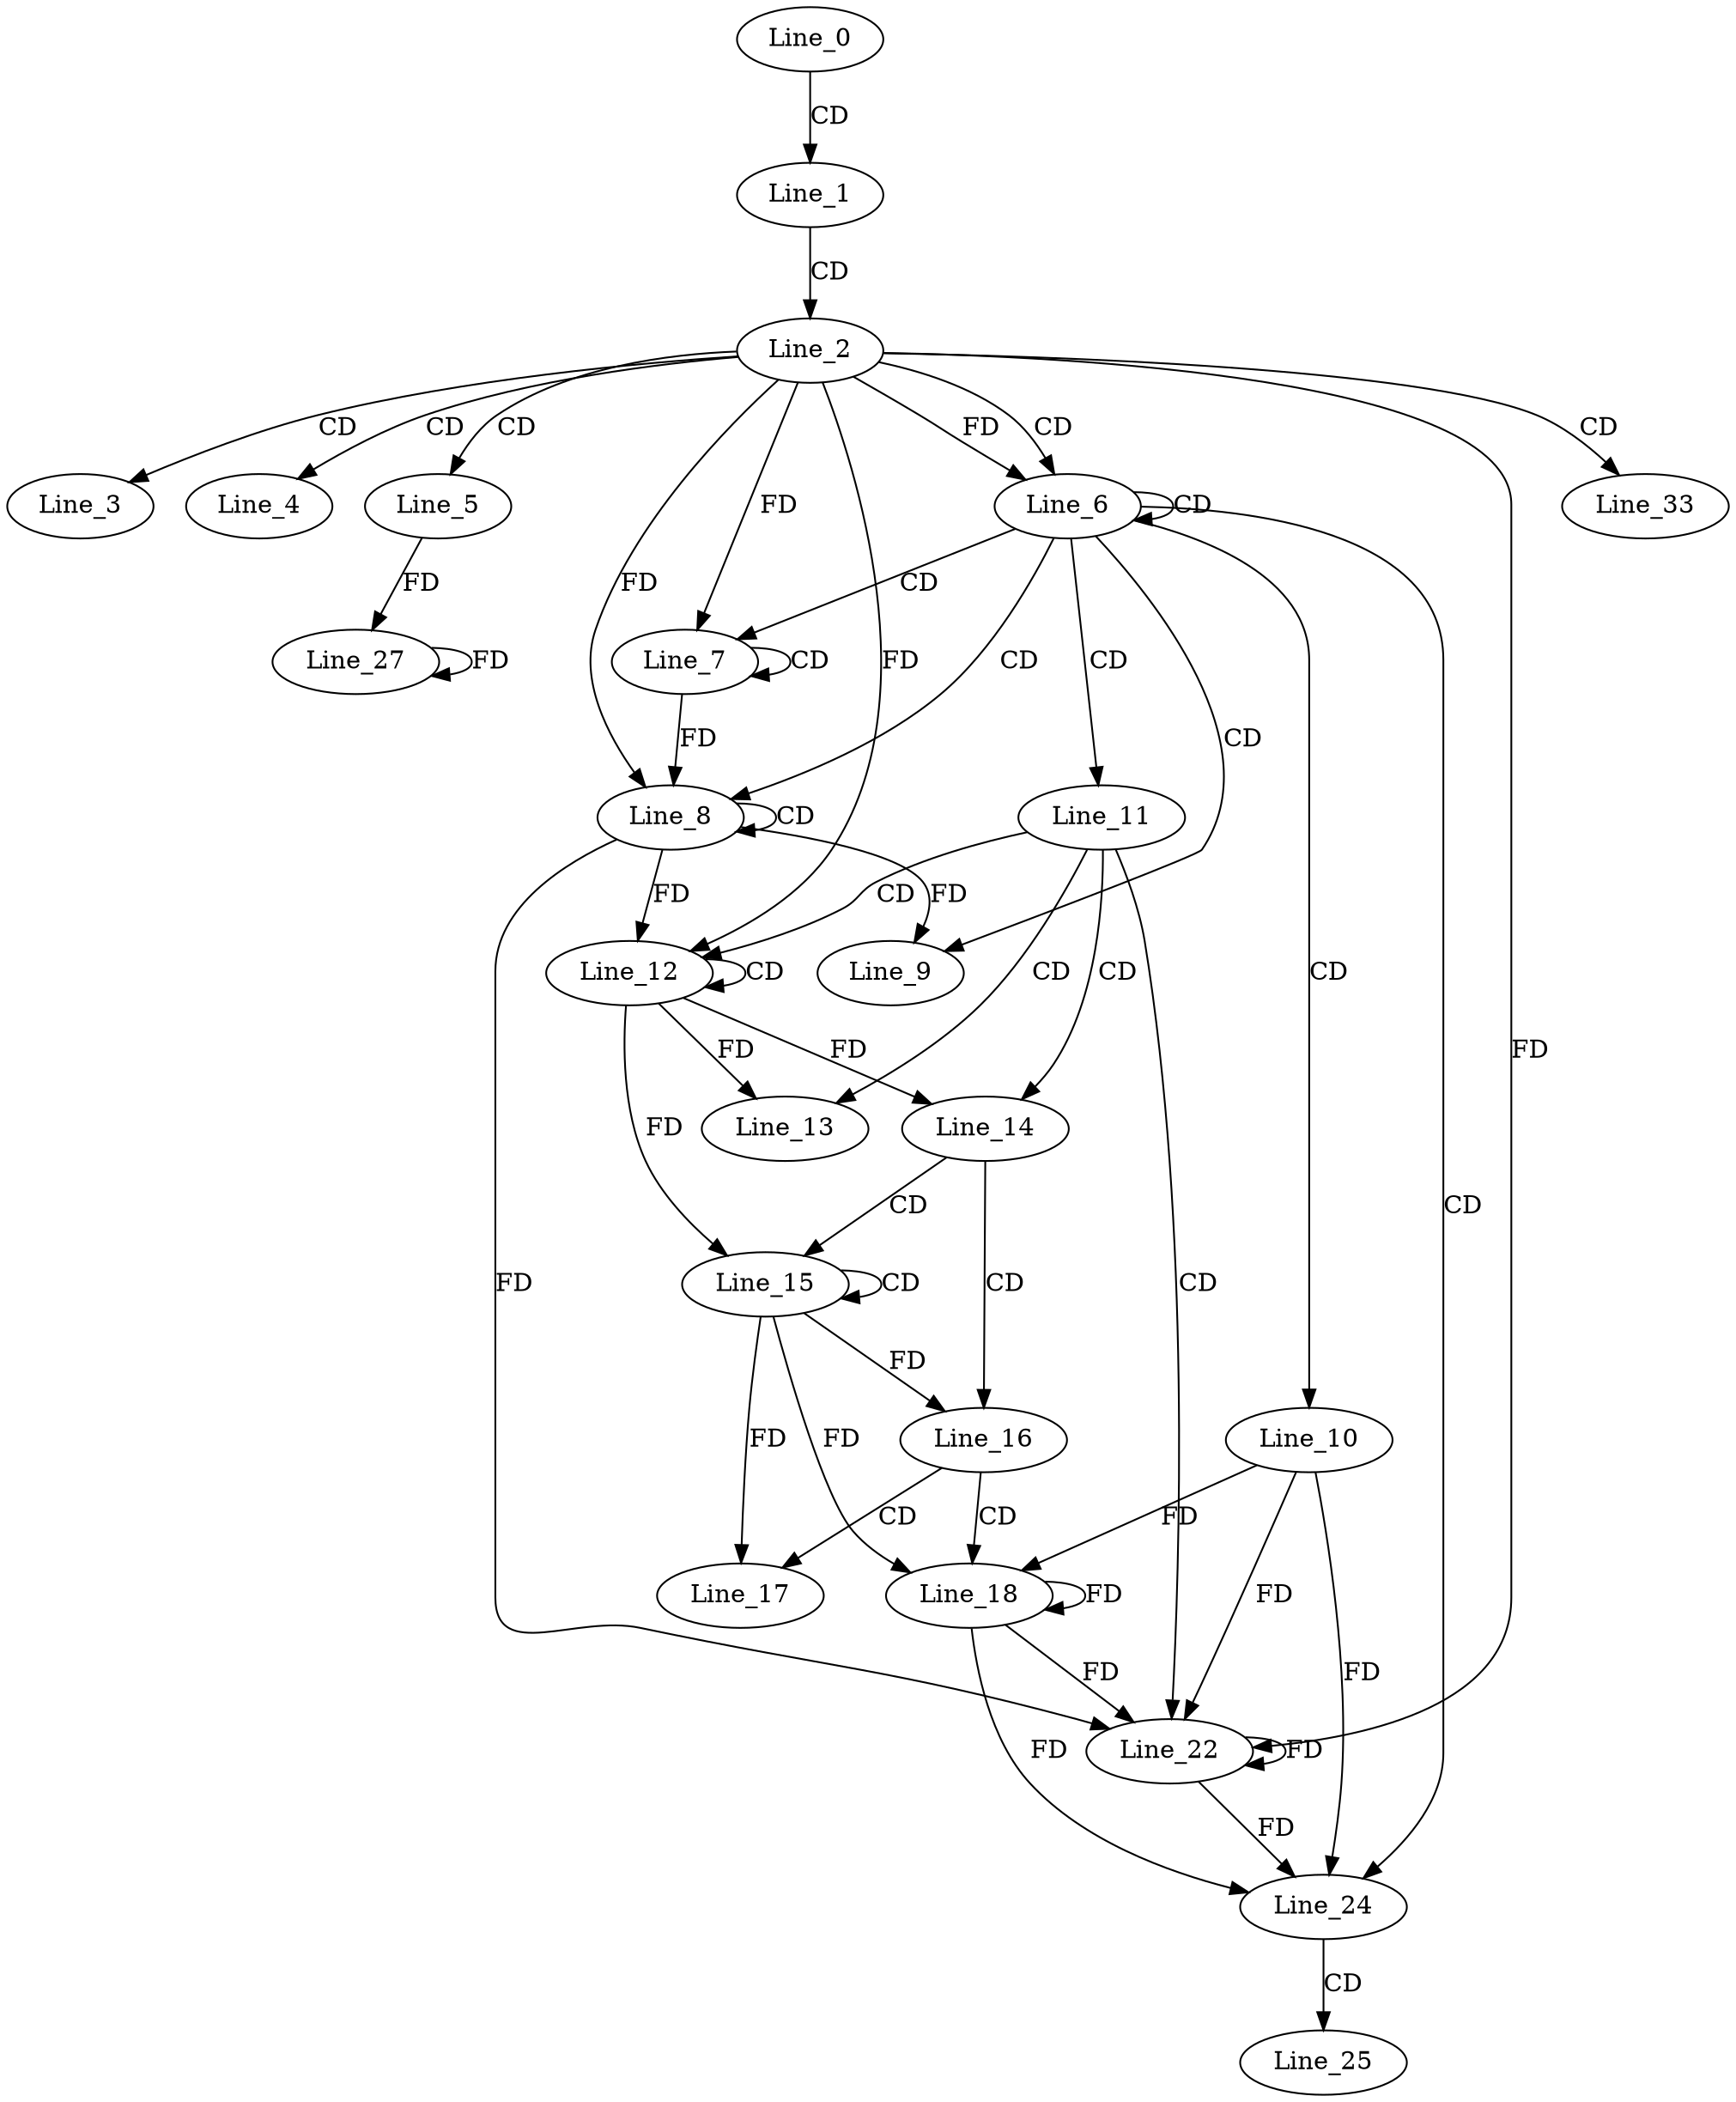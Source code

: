 digraph G {
  Line_0;
  Line_1;
  Line_2;
  Line_3;
  Line_4;
  Line_5;
  Line_6;
  Line_6;
  Line_7;
  Line_7;
  Line_8;
  Line_8;
  Line_9;
  Line_10;
  Line_11;
  Line_12;
  Line_12;
  Line_13;
  Line_13;
  Line_14;
  Line_15;
  Line_15;
  Line_16;
  Line_17;
  Line_18;
  Line_18;
  Line_22;
  Line_22;
  Line_24;
  Line_25;
  Line_27;
  Line_33;
  Line_0 -> Line_1 [ label="CD" ];
  Line_1 -> Line_2 [ label="CD" ];
  Line_2 -> Line_3 [ label="CD" ];
  Line_2 -> Line_4 [ label="CD" ];
  Line_2 -> Line_5 [ label="CD" ];
  Line_2 -> Line_6 [ label="CD" ];
  Line_6 -> Line_6 [ label="CD" ];
  Line_2 -> Line_6 [ label="FD" ];
  Line_6 -> Line_7 [ label="CD" ];
  Line_7 -> Line_7 [ label="CD" ];
  Line_2 -> Line_7 [ label="FD" ];
  Line_6 -> Line_8 [ label="CD" ];
  Line_8 -> Line_8 [ label="CD" ];
  Line_7 -> Line_8 [ label="FD" ];
  Line_2 -> Line_8 [ label="FD" ];
  Line_6 -> Line_9 [ label="CD" ];
  Line_8 -> Line_9 [ label="FD" ];
  Line_6 -> Line_10 [ label="CD" ];
  Line_6 -> Line_11 [ label="CD" ];
  Line_11 -> Line_12 [ label="CD" ];
  Line_12 -> Line_12 [ label="CD" ];
  Line_2 -> Line_12 [ label="FD" ];
  Line_8 -> Line_12 [ label="FD" ];
  Line_11 -> Line_13 [ label="CD" ];
  Line_12 -> Line_13 [ label="FD" ];
  Line_11 -> Line_14 [ label="CD" ];
  Line_12 -> Line_14 [ label="FD" ];
  Line_14 -> Line_15 [ label="CD" ];
  Line_15 -> Line_15 [ label="CD" ];
  Line_12 -> Line_15 [ label="FD" ];
  Line_14 -> Line_16 [ label="CD" ];
  Line_15 -> Line_16 [ label="FD" ];
  Line_16 -> Line_17 [ label="CD" ];
  Line_15 -> Line_17 [ label="FD" ];
  Line_16 -> Line_18 [ label="CD" ];
  Line_10 -> Line_18 [ label="FD" ];
  Line_18 -> Line_18 [ label="FD" ];
  Line_15 -> Line_18 [ label="FD" ];
  Line_11 -> Line_22 [ label="CD" ];
  Line_10 -> Line_22 [ label="FD" ];
  Line_18 -> Line_22 [ label="FD" ];
  Line_22 -> Line_22 [ label="FD" ];
  Line_2 -> Line_22 [ label="FD" ];
  Line_8 -> Line_22 [ label="FD" ];
  Line_6 -> Line_24 [ label="CD" ];
  Line_10 -> Line_24 [ label="FD" ];
  Line_18 -> Line_24 [ label="FD" ];
  Line_22 -> Line_24 [ label="FD" ];
  Line_24 -> Line_25 [ label="CD" ];
  Line_5 -> Line_27 [ label="FD" ];
  Line_27 -> Line_27 [ label="FD" ];
  Line_2 -> Line_33 [ label="CD" ];
}
